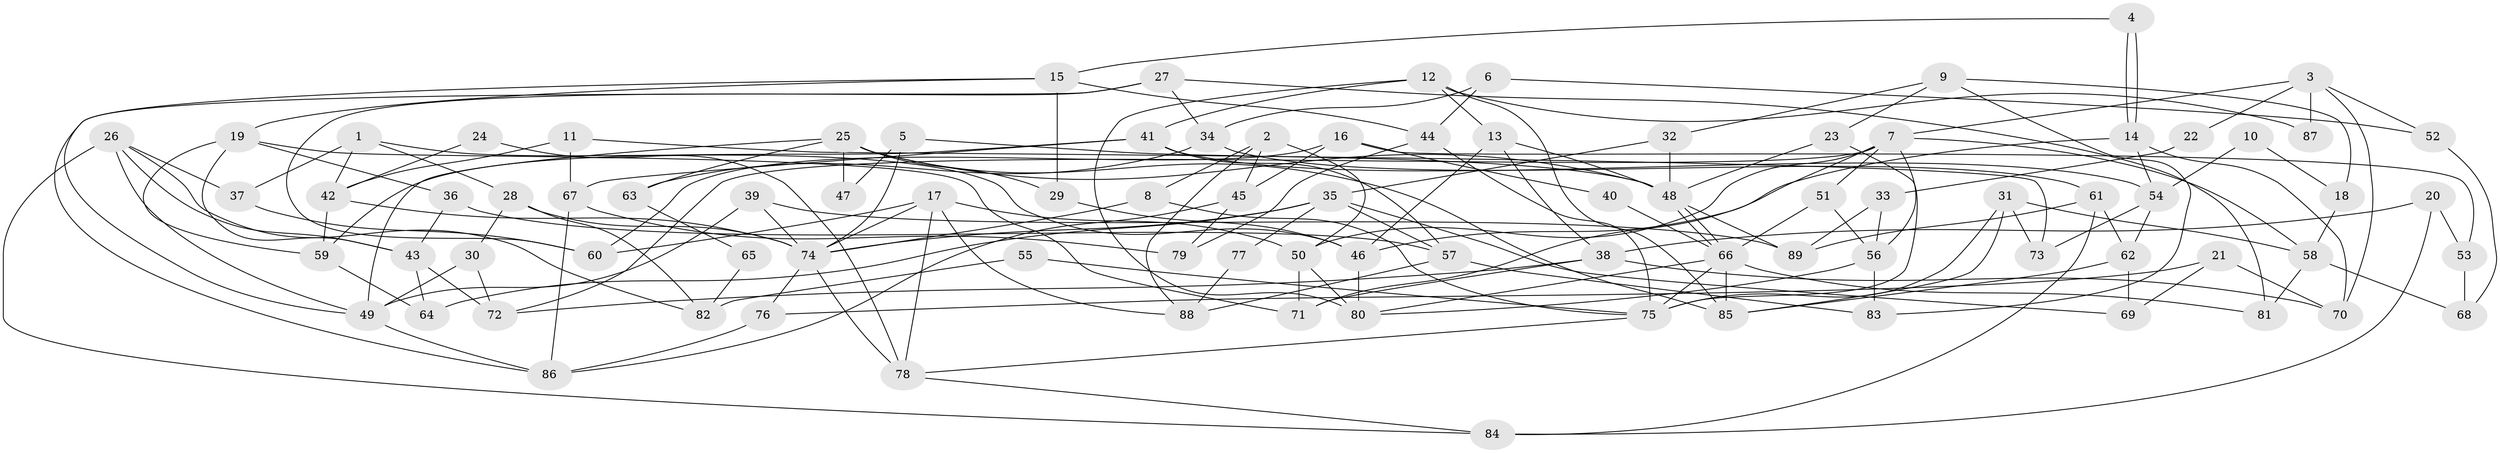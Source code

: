 // coarse degree distribution, {4: 0.29545454545454547, 3: 0.1590909090909091, 5: 0.25, 2: 0.09090909090909091, 10: 0.022727272727272728, 7: 0.06818181818181818, 6: 0.06818181818181818, 13: 0.022727272727272728, 12: 0.022727272727272728}
// Generated by graph-tools (version 1.1) at 2025/55/03/04/25 21:55:30]
// undirected, 89 vertices, 178 edges
graph export_dot {
graph [start="1"]
  node [color=gray90,style=filled];
  1;
  2;
  3;
  4;
  5;
  6;
  7;
  8;
  9;
  10;
  11;
  12;
  13;
  14;
  15;
  16;
  17;
  18;
  19;
  20;
  21;
  22;
  23;
  24;
  25;
  26;
  27;
  28;
  29;
  30;
  31;
  32;
  33;
  34;
  35;
  36;
  37;
  38;
  39;
  40;
  41;
  42;
  43;
  44;
  45;
  46;
  47;
  48;
  49;
  50;
  51;
  52;
  53;
  54;
  55;
  56;
  57;
  58;
  59;
  60;
  61;
  62;
  63;
  64;
  65;
  66;
  67;
  68;
  69;
  70;
  71;
  72;
  73;
  74;
  75;
  76;
  77;
  78;
  79;
  80;
  81;
  82;
  83;
  84;
  85;
  86;
  87;
  88;
  89;
  1 -- 37;
  1 -- 46;
  1 -- 28;
  1 -- 42;
  2 -- 88;
  2 -- 50;
  2 -- 8;
  2 -- 45;
  3 -- 7;
  3 -- 70;
  3 -- 22;
  3 -- 52;
  3 -- 87;
  4 -- 14;
  4 -- 14;
  4 -- 15;
  5 -- 48;
  5 -- 74;
  5 -- 47;
  6 -- 52;
  6 -- 44;
  6 -- 34;
  7 -- 71;
  7 -- 56;
  7 -- 50;
  7 -- 51;
  7 -- 58;
  7 -- 72;
  8 -- 74;
  8 -- 75;
  9 -- 23;
  9 -- 83;
  9 -- 18;
  9 -- 32;
  10 -- 54;
  10 -- 18;
  11 -- 42;
  11 -- 73;
  11 -- 67;
  12 -- 13;
  12 -- 85;
  12 -- 41;
  12 -- 80;
  12 -- 87;
  13 -- 48;
  13 -- 46;
  13 -- 38;
  14 -- 46;
  14 -- 54;
  14 -- 70;
  15 -- 49;
  15 -- 19;
  15 -- 29;
  15 -- 44;
  16 -- 45;
  16 -- 60;
  16 -- 40;
  16 -- 53;
  17 -- 50;
  17 -- 74;
  17 -- 60;
  17 -- 78;
  17 -- 88;
  18 -- 58;
  19 -- 43;
  19 -- 71;
  19 -- 36;
  19 -- 59;
  20 -- 84;
  20 -- 38;
  20 -- 53;
  21 -- 76;
  21 -- 69;
  21 -- 70;
  22 -- 33;
  23 -- 48;
  23 -- 75;
  24 -- 78;
  24 -- 42;
  25 -- 48;
  25 -- 85;
  25 -- 29;
  25 -- 47;
  25 -- 49;
  25 -- 63;
  26 -- 43;
  26 -- 49;
  26 -- 37;
  26 -- 82;
  26 -- 84;
  27 -- 86;
  27 -- 34;
  27 -- 60;
  27 -- 81;
  28 -- 74;
  28 -- 30;
  28 -- 82;
  29 -- 46;
  30 -- 72;
  30 -- 49;
  31 -- 75;
  31 -- 58;
  31 -- 73;
  31 -- 85;
  32 -- 48;
  32 -- 35;
  33 -- 56;
  33 -- 89;
  34 -- 61;
  34 -- 63;
  35 -- 64;
  35 -- 57;
  35 -- 69;
  35 -- 74;
  35 -- 77;
  36 -- 57;
  36 -- 43;
  37 -- 60;
  38 -- 70;
  38 -- 71;
  38 -- 72;
  39 -- 74;
  39 -- 49;
  39 -- 89;
  40 -- 66;
  41 -- 59;
  41 -- 54;
  41 -- 57;
  41 -- 67;
  42 -- 74;
  42 -- 59;
  43 -- 72;
  43 -- 64;
  44 -- 79;
  44 -- 75;
  45 -- 86;
  45 -- 79;
  46 -- 80;
  48 -- 66;
  48 -- 66;
  48 -- 89;
  49 -- 86;
  50 -- 80;
  50 -- 71;
  51 -- 66;
  51 -- 56;
  52 -- 68;
  53 -- 68;
  54 -- 62;
  54 -- 73;
  55 -- 82;
  55 -- 75;
  56 -- 80;
  56 -- 83;
  57 -- 83;
  57 -- 88;
  58 -- 81;
  58 -- 68;
  59 -- 64;
  61 -- 62;
  61 -- 84;
  61 -- 89;
  62 -- 85;
  62 -- 69;
  63 -- 65;
  65 -- 82;
  66 -- 75;
  66 -- 80;
  66 -- 81;
  66 -- 85;
  67 -- 79;
  67 -- 86;
  74 -- 78;
  74 -- 76;
  75 -- 78;
  76 -- 86;
  77 -- 88;
  78 -- 84;
}

